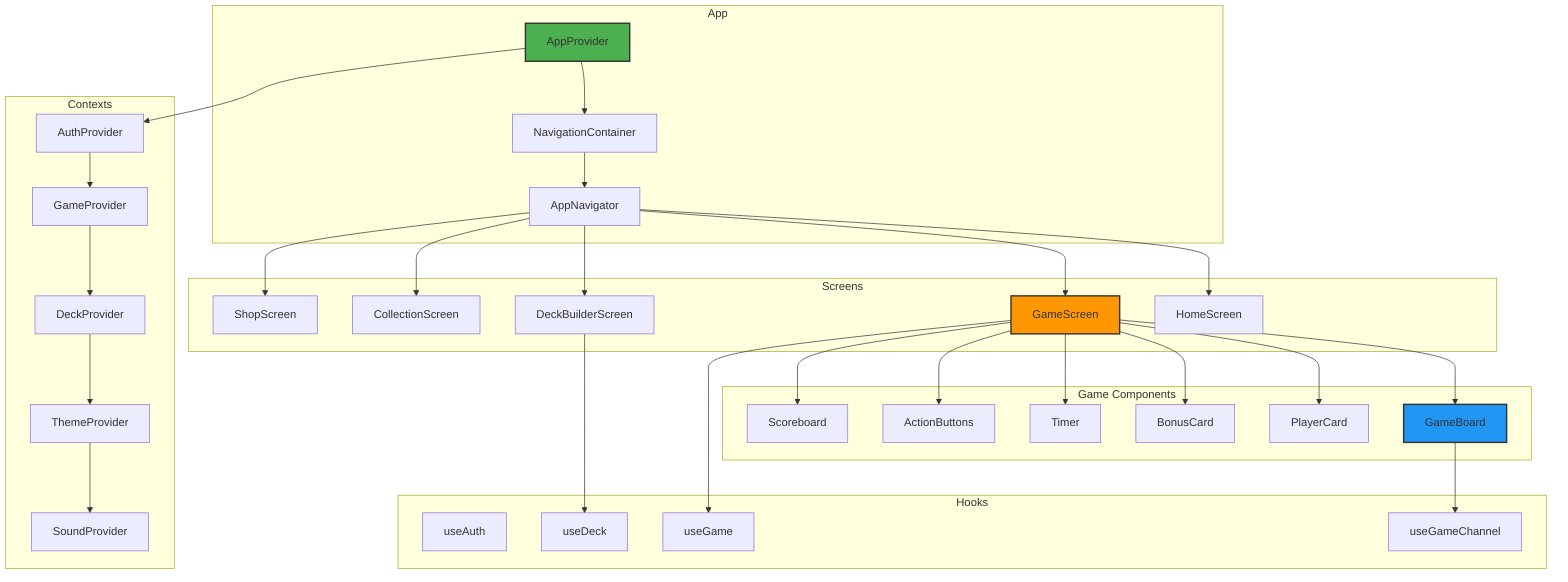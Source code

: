 graph TD
    subgraph "App"
        A[AppProvider]
        A --> B[NavigationContainer]
        B --> C[AppNavigator]
    end

    subgraph "Contexts"
        D[AuthProvider]
        E[GameProvider]
        F[DeckProvider]
        G[ThemeProvider]
        H[SoundProvider]
    end

    subgraph "Screens"
        I[HomeScreen]
        J[GameScreen]
        K[DeckBuilderScreen]
        L[CollectionScreen]
        M[ShopScreen]
    end

    subgraph "Game Components"
        N[GameBoard]
        O[PlayerCard]
        P[BonusCard]
        Q[Timer]
        R[ActionButtons]
        S[Scoreboard]
    end

    subgraph "Hooks"
        T[useAuth]
        U[useGame]
        V[useDeck]
        W[useGameChannel]
    end

    A --> D
    D --> E
    E --> F
    F --> G
    G --> H

    C --> I
    C --> J
    C --> K
    C --> L
    C --> M

    J --> N
    J --> O
    J --> P
    J --> Q
    J --> R
    J --> S

    J --> U
    K --> V
    N --> W

    style A fill:#4CAF50,stroke:#333,stroke-width:2px
    style J fill:#FF9800,stroke:#333,stroke-width:2px
    style N fill:#2196F3,stroke:#333,stroke-width:2px